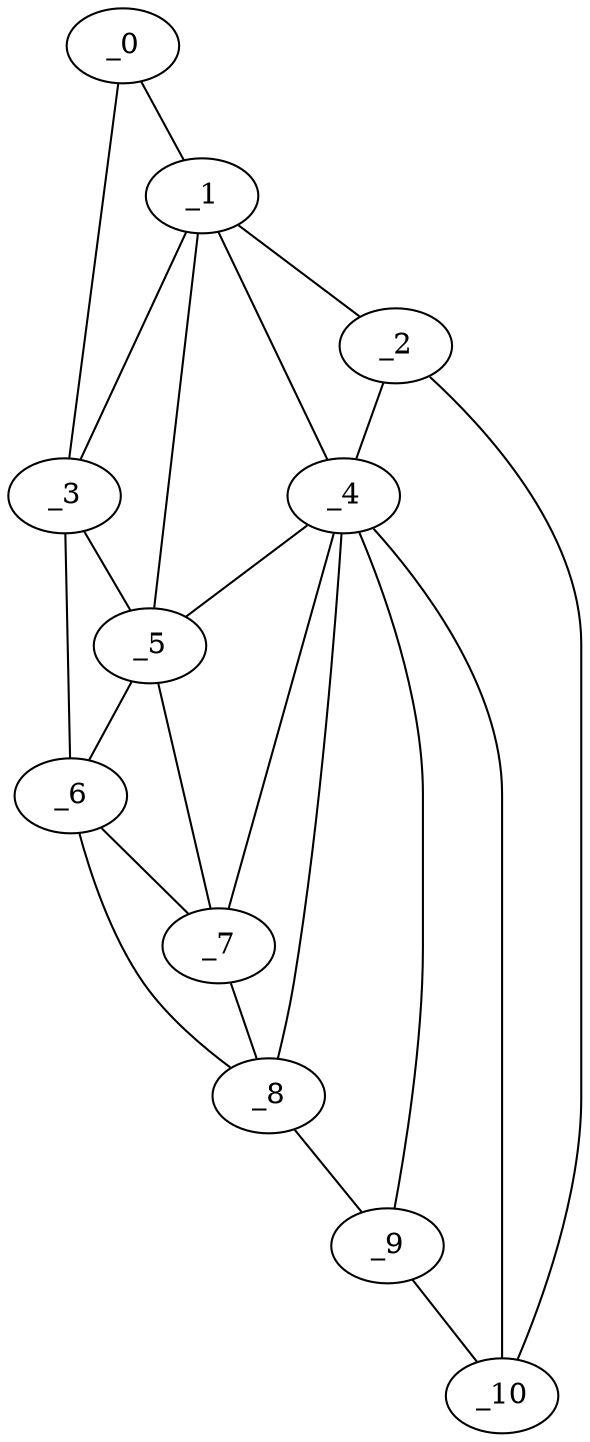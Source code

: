 graph "obj53__160.gxl" {
	_0	 [x=14,
		y=27];
	_1	 [x=29,
		y=83];
	_0 -- _1	 [valence=1];
	_3	 [x=38,
		y=24];
	_0 -- _3	 [valence=1];
	_2	 [x=35,
		y=91];
	_1 -- _2	 [valence=1];
	_1 -- _3	 [valence=2];
	_4	 [x=42,
		y=87];
	_1 -- _4	 [valence=1];
	_5	 [x=49,
		y=25];
	_1 -- _5	 [valence=2];
	_2 -- _4	 [valence=1];
	_10	 [x=123,
		y=95];
	_2 -- _10	 [valence=1];
	_3 -- _5	 [valence=2];
	_6	 [x=103,
		y=25];
	_3 -- _6	 [valence=1];
	_4 -- _5	 [valence=2];
	_7	 [x=103,
		y=36];
	_4 -- _7	 [valence=2];
	_8	 [x=115,
		y=51];
	_4 -- _8	 [valence=1];
	_9	 [x=121,
		y=81];
	_4 -- _9	 [valence=2];
	_4 -- _10	 [valence=2];
	_5 -- _6	 [valence=2];
	_5 -- _7	 [valence=1];
	_6 -- _7	 [valence=2];
	_6 -- _8	 [valence=1];
	_7 -- _8	 [valence=1];
	_8 -- _9	 [valence=1];
	_9 -- _10	 [valence=1];
}
